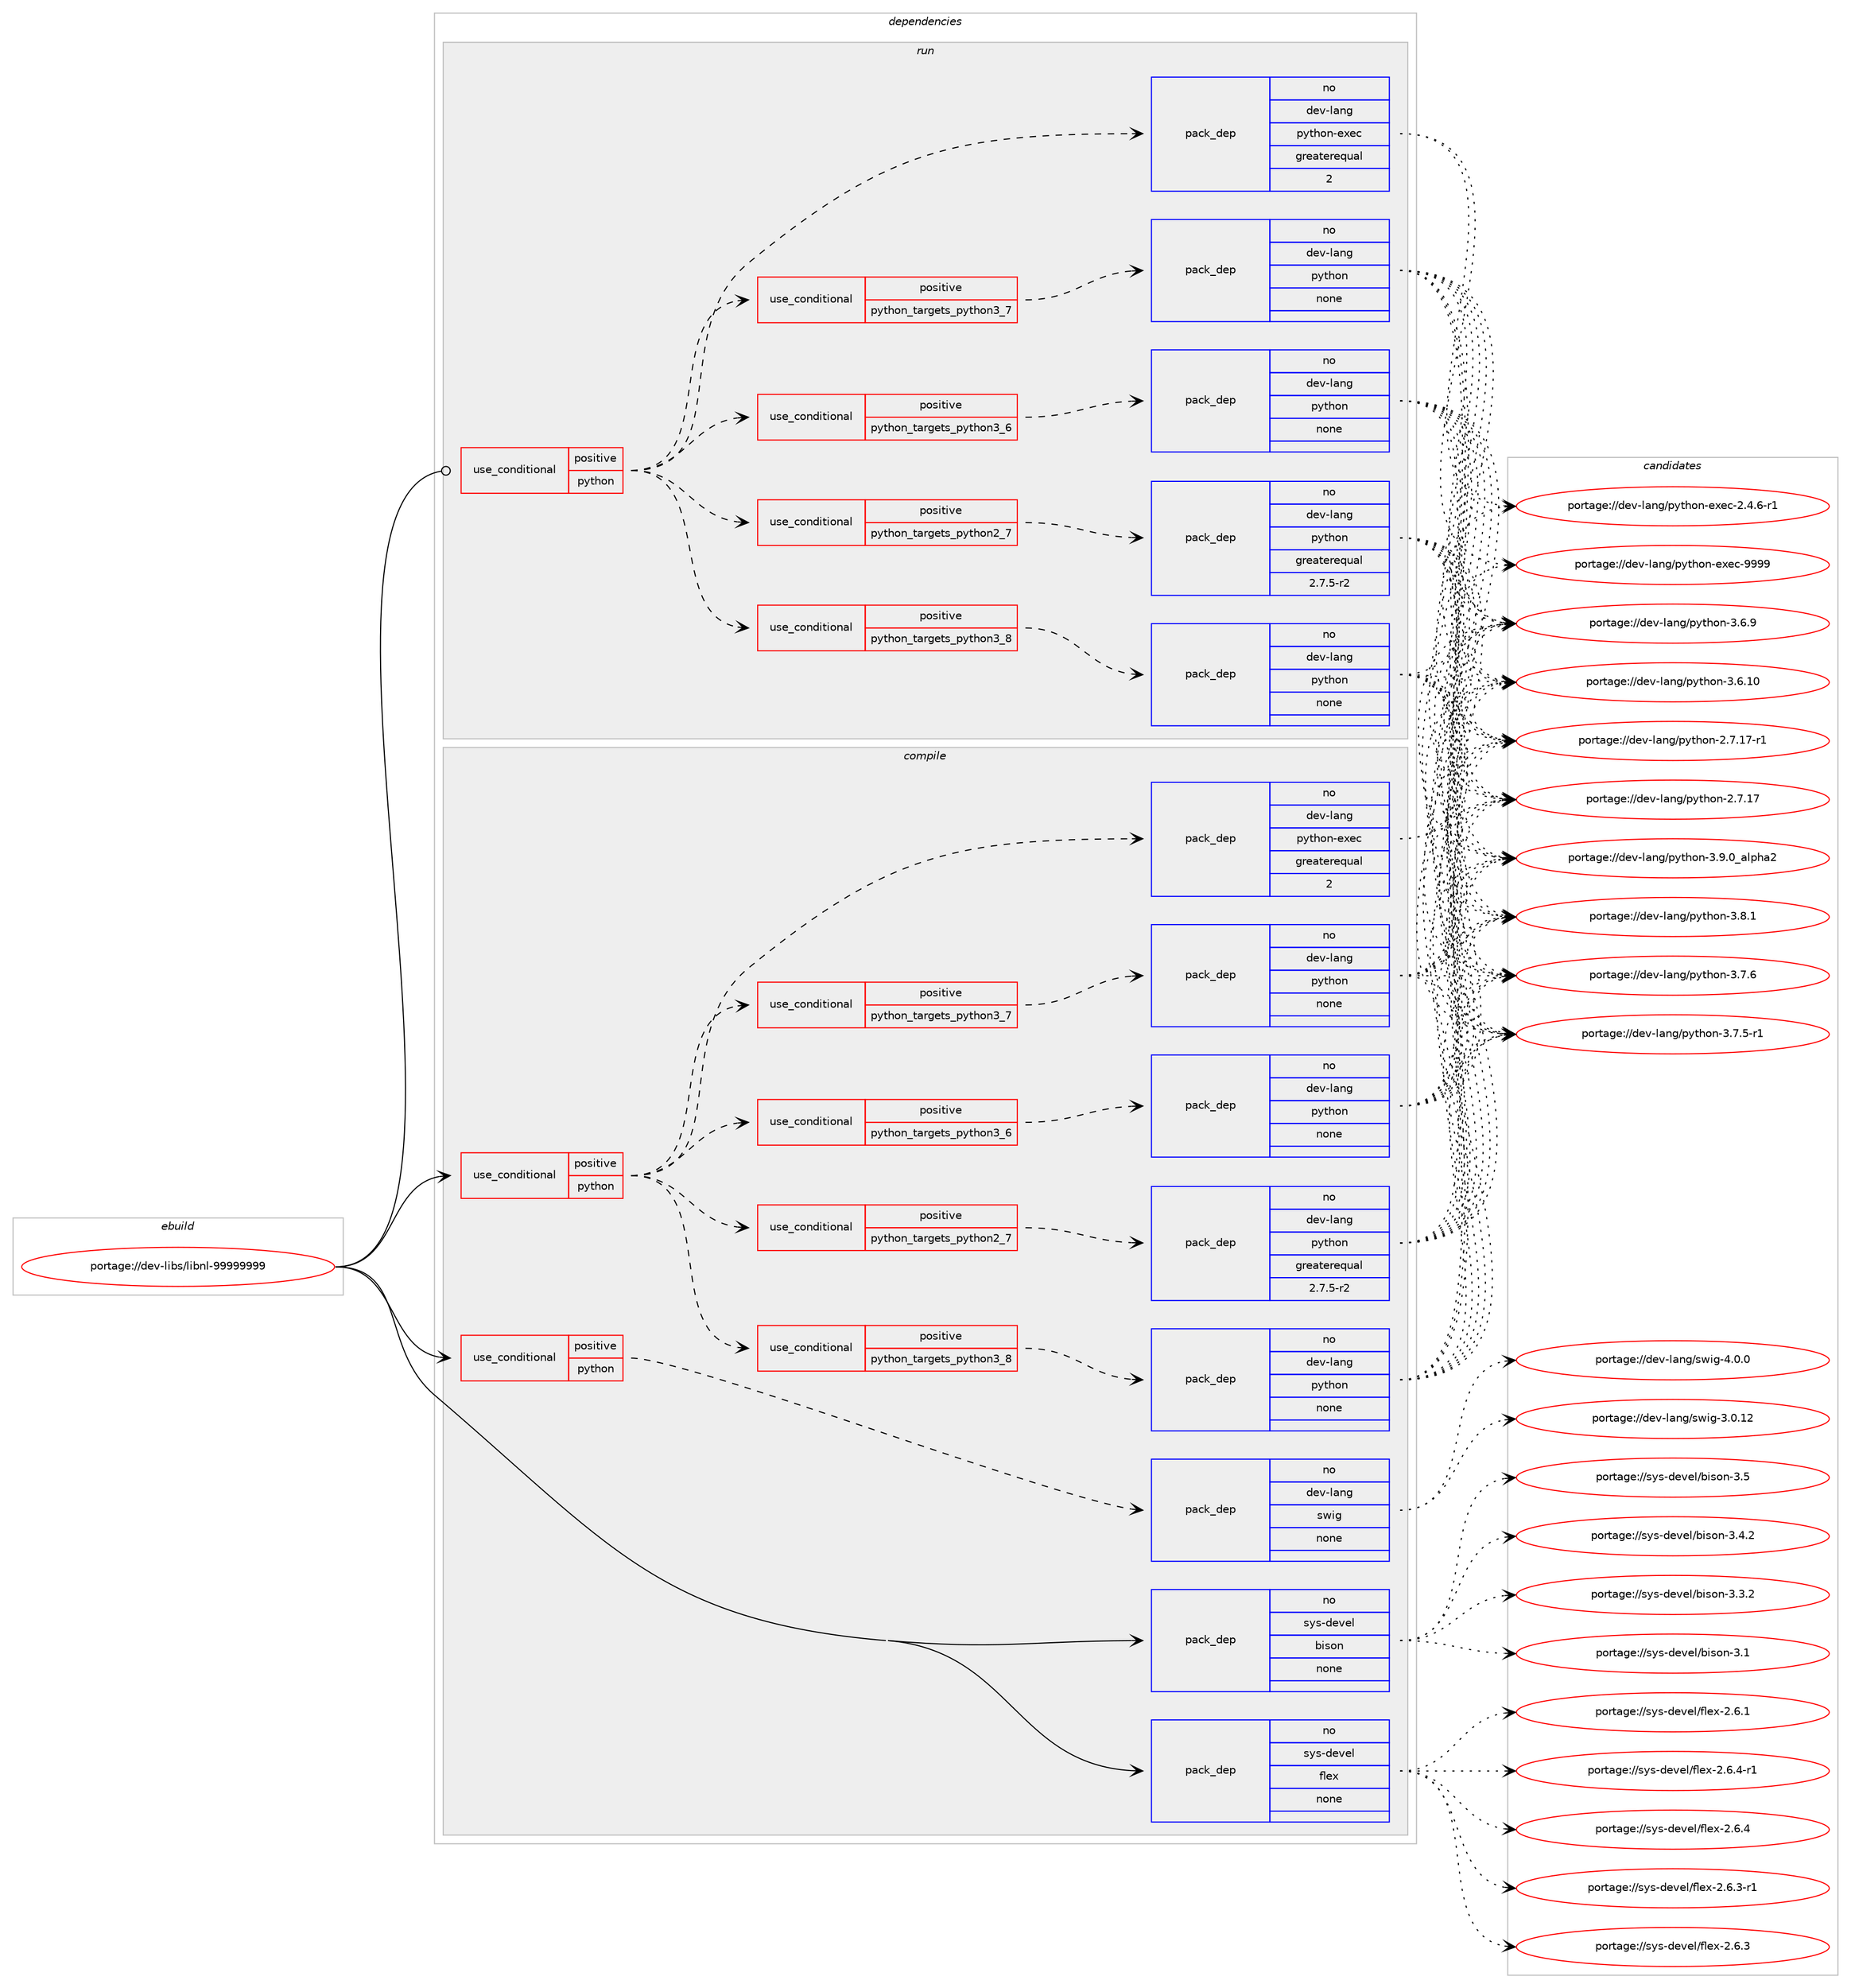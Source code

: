 digraph prolog {

# *************
# Graph options
# *************

newrank=true;
concentrate=true;
compound=true;
graph [rankdir=LR,fontname=Helvetica,fontsize=10,ranksep=1.5];#, ranksep=2.5, nodesep=0.2];
edge  [arrowhead=vee];
node  [fontname=Helvetica,fontsize=10];

# **********
# The ebuild
# **********

subgraph cluster_leftcol {
color=gray;
label=<<i>ebuild</i>>;
id [label="portage://dev-libs/libnl-99999999", color=red, width=4, href="../dev-libs/libnl-99999999.svg"];
}

# ****************
# The dependencies
# ****************

subgraph cluster_midcol {
color=gray;
label=<<i>dependencies</i>>;
subgraph cluster_compile {
fillcolor="#eeeeee";
style=filled;
label=<<i>compile</i>>;
subgraph cond125098 {
dependency511585 [label=<<TABLE BORDER="0" CELLBORDER="1" CELLSPACING="0" CELLPADDING="4"><TR><TD ROWSPAN="3" CELLPADDING="10">use_conditional</TD></TR><TR><TD>positive</TD></TR><TR><TD>python</TD></TR></TABLE>>, shape=none, color=red];
subgraph cond125099 {
dependency511586 [label=<<TABLE BORDER="0" CELLBORDER="1" CELLSPACING="0" CELLPADDING="4"><TR><TD ROWSPAN="3" CELLPADDING="10">use_conditional</TD></TR><TR><TD>positive</TD></TR><TR><TD>python_targets_python2_7</TD></TR></TABLE>>, shape=none, color=red];
subgraph pack381237 {
dependency511587 [label=<<TABLE BORDER="0" CELLBORDER="1" CELLSPACING="0" CELLPADDING="4" WIDTH="220"><TR><TD ROWSPAN="6" CELLPADDING="30">pack_dep</TD></TR><TR><TD WIDTH="110">no</TD></TR><TR><TD>dev-lang</TD></TR><TR><TD>python</TD></TR><TR><TD>greaterequal</TD></TR><TR><TD>2.7.5-r2</TD></TR></TABLE>>, shape=none, color=blue];
}
dependency511586:e -> dependency511587:w [weight=20,style="dashed",arrowhead="vee"];
}
dependency511585:e -> dependency511586:w [weight=20,style="dashed",arrowhead="vee"];
subgraph cond125100 {
dependency511588 [label=<<TABLE BORDER="0" CELLBORDER="1" CELLSPACING="0" CELLPADDING="4"><TR><TD ROWSPAN="3" CELLPADDING="10">use_conditional</TD></TR><TR><TD>positive</TD></TR><TR><TD>python_targets_python3_6</TD></TR></TABLE>>, shape=none, color=red];
subgraph pack381238 {
dependency511589 [label=<<TABLE BORDER="0" CELLBORDER="1" CELLSPACING="0" CELLPADDING="4" WIDTH="220"><TR><TD ROWSPAN="6" CELLPADDING="30">pack_dep</TD></TR><TR><TD WIDTH="110">no</TD></TR><TR><TD>dev-lang</TD></TR><TR><TD>python</TD></TR><TR><TD>none</TD></TR><TR><TD></TD></TR></TABLE>>, shape=none, color=blue];
}
dependency511588:e -> dependency511589:w [weight=20,style="dashed",arrowhead="vee"];
}
dependency511585:e -> dependency511588:w [weight=20,style="dashed",arrowhead="vee"];
subgraph cond125101 {
dependency511590 [label=<<TABLE BORDER="0" CELLBORDER="1" CELLSPACING="0" CELLPADDING="4"><TR><TD ROWSPAN="3" CELLPADDING="10">use_conditional</TD></TR><TR><TD>positive</TD></TR><TR><TD>python_targets_python3_7</TD></TR></TABLE>>, shape=none, color=red];
subgraph pack381239 {
dependency511591 [label=<<TABLE BORDER="0" CELLBORDER="1" CELLSPACING="0" CELLPADDING="4" WIDTH="220"><TR><TD ROWSPAN="6" CELLPADDING="30">pack_dep</TD></TR><TR><TD WIDTH="110">no</TD></TR><TR><TD>dev-lang</TD></TR><TR><TD>python</TD></TR><TR><TD>none</TD></TR><TR><TD></TD></TR></TABLE>>, shape=none, color=blue];
}
dependency511590:e -> dependency511591:w [weight=20,style="dashed",arrowhead="vee"];
}
dependency511585:e -> dependency511590:w [weight=20,style="dashed",arrowhead="vee"];
subgraph cond125102 {
dependency511592 [label=<<TABLE BORDER="0" CELLBORDER="1" CELLSPACING="0" CELLPADDING="4"><TR><TD ROWSPAN="3" CELLPADDING="10">use_conditional</TD></TR><TR><TD>positive</TD></TR><TR><TD>python_targets_python3_8</TD></TR></TABLE>>, shape=none, color=red];
subgraph pack381240 {
dependency511593 [label=<<TABLE BORDER="0" CELLBORDER="1" CELLSPACING="0" CELLPADDING="4" WIDTH="220"><TR><TD ROWSPAN="6" CELLPADDING="30">pack_dep</TD></TR><TR><TD WIDTH="110">no</TD></TR><TR><TD>dev-lang</TD></TR><TR><TD>python</TD></TR><TR><TD>none</TD></TR><TR><TD></TD></TR></TABLE>>, shape=none, color=blue];
}
dependency511592:e -> dependency511593:w [weight=20,style="dashed",arrowhead="vee"];
}
dependency511585:e -> dependency511592:w [weight=20,style="dashed",arrowhead="vee"];
subgraph pack381241 {
dependency511594 [label=<<TABLE BORDER="0" CELLBORDER="1" CELLSPACING="0" CELLPADDING="4" WIDTH="220"><TR><TD ROWSPAN="6" CELLPADDING="30">pack_dep</TD></TR><TR><TD WIDTH="110">no</TD></TR><TR><TD>dev-lang</TD></TR><TR><TD>python-exec</TD></TR><TR><TD>greaterequal</TD></TR><TR><TD>2</TD></TR></TABLE>>, shape=none, color=blue];
}
dependency511585:e -> dependency511594:w [weight=20,style="dashed",arrowhead="vee"];
}
id:e -> dependency511585:w [weight=20,style="solid",arrowhead="vee"];
subgraph cond125103 {
dependency511595 [label=<<TABLE BORDER="0" CELLBORDER="1" CELLSPACING="0" CELLPADDING="4"><TR><TD ROWSPAN="3" CELLPADDING="10">use_conditional</TD></TR><TR><TD>positive</TD></TR><TR><TD>python</TD></TR></TABLE>>, shape=none, color=red];
subgraph pack381242 {
dependency511596 [label=<<TABLE BORDER="0" CELLBORDER="1" CELLSPACING="0" CELLPADDING="4" WIDTH="220"><TR><TD ROWSPAN="6" CELLPADDING="30">pack_dep</TD></TR><TR><TD WIDTH="110">no</TD></TR><TR><TD>dev-lang</TD></TR><TR><TD>swig</TD></TR><TR><TD>none</TD></TR><TR><TD></TD></TR></TABLE>>, shape=none, color=blue];
}
dependency511595:e -> dependency511596:w [weight=20,style="dashed",arrowhead="vee"];
}
id:e -> dependency511595:w [weight=20,style="solid",arrowhead="vee"];
subgraph pack381243 {
dependency511597 [label=<<TABLE BORDER="0" CELLBORDER="1" CELLSPACING="0" CELLPADDING="4" WIDTH="220"><TR><TD ROWSPAN="6" CELLPADDING="30">pack_dep</TD></TR><TR><TD WIDTH="110">no</TD></TR><TR><TD>sys-devel</TD></TR><TR><TD>bison</TD></TR><TR><TD>none</TD></TR><TR><TD></TD></TR></TABLE>>, shape=none, color=blue];
}
id:e -> dependency511597:w [weight=20,style="solid",arrowhead="vee"];
subgraph pack381244 {
dependency511598 [label=<<TABLE BORDER="0" CELLBORDER="1" CELLSPACING="0" CELLPADDING="4" WIDTH="220"><TR><TD ROWSPAN="6" CELLPADDING="30">pack_dep</TD></TR><TR><TD WIDTH="110">no</TD></TR><TR><TD>sys-devel</TD></TR><TR><TD>flex</TD></TR><TR><TD>none</TD></TR><TR><TD></TD></TR></TABLE>>, shape=none, color=blue];
}
id:e -> dependency511598:w [weight=20,style="solid",arrowhead="vee"];
}
subgraph cluster_compileandrun {
fillcolor="#eeeeee";
style=filled;
label=<<i>compile and run</i>>;
}
subgraph cluster_run {
fillcolor="#eeeeee";
style=filled;
label=<<i>run</i>>;
subgraph cond125104 {
dependency511599 [label=<<TABLE BORDER="0" CELLBORDER="1" CELLSPACING="0" CELLPADDING="4"><TR><TD ROWSPAN="3" CELLPADDING="10">use_conditional</TD></TR><TR><TD>positive</TD></TR><TR><TD>python</TD></TR></TABLE>>, shape=none, color=red];
subgraph cond125105 {
dependency511600 [label=<<TABLE BORDER="0" CELLBORDER="1" CELLSPACING="0" CELLPADDING="4"><TR><TD ROWSPAN="3" CELLPADDING="10">use_conditional</TD></TR><TR><TD>positive</TD></TR><TR><TD>python_targets_python2_7</TD></TR></TABLE>>, shape=none, color=red];
subgraph pack381245 {
dependency511601 [label=<<TABLE BORDER="0" CELLBORDER="1" CELLSPACING="0" CELLPADDING="4" WIDTH="220"><TR><TD ROWSPAN="6" CELLPADDING="30">pack_dep</TD></TR><TR><TD WIDTH="110">no</TD></TR><TR><TD>dev-lang</TD></TR><TR><TD>python</TD></TR><TR><TD>greaterequal</TD></TR><TR><TD>2.7.5-r2</TD></TR></TABLE>>, shape=none, color=blue];
}
dependency511600:e -> dependency511601:w [weight=20,style="dashed",arrowhead="vee"];
}
dependency511599:e -> dependency511600:w [weight=20,style="dashed",arrowhead="vee"];
subgraph cond125106 {
dependency511602 [label=<<TABLE BORDER="0" CELLBORDER="1" CELLSPACING="0" CELLPADDING="4"><TR><TD ROWSPAN="3" CELLPADDING="10">use_conditional</TD></TR><TR><TD>positive</TD></TR><TR><TD>python_targets_python3_6</TD></TR></TABLE>>, shape=none, color=red];
subgraph pack381246 {
dependency511603 [label=<<TABLE BORDER="0" CELLBORDER="1" CELLSPACING="0" CELLPADDING="4" WIDTH="220"><TR><TD ROWSPAN="6" CELLPADDING="30">pack_dep</TD></TR><TR><TD WIDTH="110">no</TD></TR><TR><TD>dev-lang</TD></TR><TR><TD>python</TD></TR><TR><TD>none</TD></TR><TR><TD></TD></TR></TABLE>>, shape=none, color=blue];
}
dependency511602:e -> dependency511603:w [weight=20,style="dashed",arrowhead="vee"];
}
dependency511599:e -> dependency511602:w [weight=20,style="dashed",arrowhead="vee"];
subgraph cond125107 {
dependency511604 [label=<<TABLE BORDER="0" CELLBORDER="1" CELLSPACING="0" CELLPADDING="4"><TR><TD ROWSPAN="3" CELLPADDING="10">use_conditional</TD></TR><TR><TD>positive</TD></TR><TR><TD>python_targets_python3_7</TD></TR></TABLE>>, shape=none, color=red];
subgraph pack381247 {
dependency511605 [label=<<TABLE BORDER="0" CELLBORDER="1" CELLSPACING="0" CELLPADDING="4" WIDTH="220"><TR><TD ROWSPAN="6" CELLPADDING="30">pack_dep</TD></TR><TR><TD WIDTH="110">no</TD></TR><TR><TD>dev-lang</TD></TR><TR><TD>python</TD></TR><TR><TD>none</TD></TR><TR><TD></TD></TR></TABLE>>, shape=none, color=blue];
}
dependency511604:e -> dependency511605:w [weight=20,style="dashed",arrowhead="vee"];
}
dependency511599:e -> dependency511604:w [weight=20,style="dashed",arrowhead="vee"];
subgraph cond125108 {
dependency511606 [label=<<TABLE BORDER="0" CELLBORDER="1" CELLSPACING="0" CELLPADDING="4"><TR><TD ROWSPAN="3" CELLPADDING="10">use_conditional</TD></TR><TR><TD>positive</TD></TR><TR><TD>python_targets_python3_8</TD></TR></TABLE>>, shape=none, color=red];
subgraph pack381248 {
dependency511607 [label=<<TABLE BORDER="0" CELLBORDER="1" CELLSPACING="0" CELLPADDING="4" WIDTH="220"><TR><TD ROWSPAN="6" CELLPADDING="30">pack_dep</TD></TR><TR><TD WIDTH="110">no</TD></TR><TR><TD>dev-lang</TD></TR><TR><TD>python</TD></TR><TR><TD>none</TD></TR><TR><TD></TD></TR></TABLE>>, shape=none, color=blue];
}
dependency511606:e -> dependency511607:w [weight=20,style="dashed",arrowhead="vee"];
}
dependency511599:e -> dependency511606:w [weight=20,style="dashed",arrowhead="vee"];
subgraph pack381249 {
dependency511608 [label=<<TABLE BORDER="0" CELLBORDER="1" CELLSPACING="0" CELLPADDING="4" WIDTH="220"><TR><TD ROWSPAN="6" CELLPADDING="30">pack_dep</TD></TR><TR><TD WIDTH="110">no</TD></TR><TR><TD>dev-lang</TD></TR><TR><TD>python-exec</TD></TR><TR><TD>greaterequal</TD></TR><TR><TD>2</TD></TR></TABLE>>, shape=none, color=blue];
}
dependency511599:e -> dependency511608:w [weight=20,style="dashed",arrowhead="vee"];
}
id:e -> dependency511599:w [weight=20,style="solid",arrowhead="odot"];
}
}

# **************
# The candidates
# **************

subgraph cluster_choices {
rank=same;
color=gray;
label=<<i>candidates</i>>;

subgraph choice381237 {
color=black;
nodesep=1;
choice10010111845108971101034711212111610411111045514657464895971081121049750 [label="portage://dev-lang/python-3.9.0_alpha2", color=red, width=4,href="../dev-lang/python-3.9.0_alpha2.svg"];
choice100101118451089711010347112121116104111110455146564649 [label="portage://dev-lang/python-3.8.1", color=red, width=4,href="../dev-lang/python-3.8.1.svg"];
choice100101118451089711010347112121116104111110455146554654 [label="portage://dev-lang/python-3.7.6", color=red, width=4,href="../dev-lang/python-3.7.6.svg"];
choice1001011184510897110103471121211161041111104551465546534511449 [label="portage://dev-lang/python-3.7.5-r1", color=red, width=4,href="../dev-lang/python-3.7.5-r1.svg"];
choice100101118451089711010347112121116104111110455146544657 [label="portage://dev-lang/python-3.6.9", color=red, width=4,href="../dev-lang/python-3.6.9.svg"];
choice10010111845108971101034711212111610411111045514654464948 [label="portage://dev-lang/python-3.6.10", color=red, width=4,href="../dev-lang/python-3.6.10.svg"];
choice100101118451089711010347112121116104111110455046554649554511449 [label="portage://dev-lang/python-2.7.17-r1", color=red, width=4,href="../dev-lang/python-2.7.17-r1.svg"];
choice10010111845108971101034711212111610411111045504655464955 [label="portage://dev-lang/python-2.7.17", color=red, width=4,href="../dev-lang/python-2.7.17.svg"];
dependency511587:e -> choice10010111845108971101034711212111610411111045514657464895971081121049750:w [style=dotted,weight="100"];
dependency511587:e -> choice100101118451089711010347112121116104111110455146564649:w [style=dotted,weight="100"];
dependency511587:e -> choice100101118451089711010347112121116104111110455146554654:w [style=dotted,weight="100"];
dependency511587:e -> choice1001011184510897110103471121211161041111104551465546534511449:w [style=dotted,weight="100"];
dependency511587:e -> choice100101118451089711010347112121116104111110455146544657:w [style=dotted,weight="100"];
dependency511587:e -> choice10010111845108971101034711212111610411111045514654464948:w [style=dotted,weight="100"];
dependency511587:e -> choice100101118451089711010347112121116104111110455046554649554511449:w [style=dotted,weight="100"];
dependency511587:e -> choice10010111845108971101034711212111610411111045504655464955:w [style=dotted,weight="100"];
}
subgraph choice381238 {
color=black;
nodesep=1;
choice10010111845108971101034711212111610411111045514657464895971081121049750 [label="portage://dev-lang/python-3.9.0_alpha2", color=red, width=4,href="../dev-lang/python-3.9.0_alpha2.svg"];
choice100101118451089711010347112121116104111110455146564649 [label="portage://dev-lang/python-3.8.1", color=red, width=4,href="../dev-lang/python-3.8.1.svg"];
choice100101118451089711010347112121116104111110455146554654 [label="portage://dev-lang/python-3.7.6", color=red, width=4,href="../dev-lang/python-3.7.6.svg"];
choice1001011184510897110103471121211161041111104551465546534511449 [label="portage://dev-lang/python-3.7.5-r1", color=red, width=4,href="../dev-lang/python-3.7.5-r1.svg"];
choice100101118451089711010347112121116104111110455146544657 [label="portage://dev-lang/python-3.6.9", color=red, width=4,href="../dev-lang/python-3.6.9.svg"];
choice10010111845108971101034711212111610411111045514654464948 [label="portage://dev-lang/python-3.6.10", color=red, width=4,href="../dev-lang/python-3.6.10.svg"];
choice100101118451089711010347112121116104111110455046554649554511449 [label="portage://dev-lang/python-2.7.17-r1", color=red, width=4,href="../dev-lang/python-2.7.17-r1.svg"];
choice10010111845108971101034711212111610411111045504655464955 [label="portage://dev-lang/python-2.7.17", color=red, width=4,href="../dev-lang/python-2.7.17.svg"];
dependency511589:e -> choice10010111845108971101034711212111610411111045514657464895971081121049750:w [style=dotted,weight="100"];
dependency511589:e -> choice100101118451089711010347112121116104111110455146564649:w [style=dotted,weight="100"];
dependency511589:e -> choice100101118451089711010347112121116104111110455146554654:w [style=dotted,weight="100"];
dependency511589:e -> choice1001011184510897110103471121211161041111104551465546534511449:w [style=dotted,weight="100"];
dependency511589:e -> choice100101118451089711010347112121116104111110455146544657:w [style=dotted,weight="100"];
dependency511589:e -> choice10010111845108971101034711212111610411111045514654464948:w [style=dotted,weight="100"];
dependency511589:e -> choice100101118451089711010347112121116104111110455046554649554511449:w [style=dotted,weight="100"];
dependency511589:e -> choice10010111845108971101034711212111610411111045504655464955:w [style=dotted,weight="100"];
}
subgraph choice381239 {
color=black;
nodesep=1;
choice10010111845108971101034711212111610411111045514657464895971081121049750 [label="portage://dev-lang/python-3.9.0_alpha2", color=red, width=4,href="../dev-lang/python-3.9.0_alpha2.svg"];
choice100101118451089711010347112121116104111110455146564649 [label="portage://dev-lang/python-3.8.1", color=red, width=4,href="../dev-lang/python-3.8.1.svg"];
choice100101118451089711010347112121116104111110455146554654 [label="portage://dev-lang/python-3.7.6", color=red, width=4,href="../dev-lang/python-3.7.6.svg"];
choice1001011184510897110103471121211161041111104551465546534511449 [label="portage://dev-lang/python-3.7.5-r1", color=red, width=4,href="../dev-lang/python-3.7.5-r1.svg"];
choice100101118451089711010347112121116104111110455146544657 [label="portage://dev-lang/python-3.6.9", color=red, width=4,href="../dev-lang/python-3.6.9.svg"];
choice10010111845108971101034711212111610411111045514654464948 [label="portage://dev-lang/python-3.6.10", color=red, width=4,href="../dev-lang/python-3.6.10.svg"];
choice100101118451089711010347112121116104111110455046554649554511449 [label="portage://dev-lang/python-2.7.17-r1", color=red, width=4,href="../dev-lang/python-2.7.17-r1.svg"];
choice10010111845108971101034711212111610411111045504655464955 [label="portage://dev-lang/python-2.7.17", color=red, width=4,href="../dev-lang/python-2.7.17.svg"];
dependency511591:e -> choice10010111845108971101034711212111610411111045514657464895971081121049750:w [style=dotted,weight="100"];
dependency511591:e -> choice100101118451089711010347112121116104111110455146564649:w [style=dotted,weight="100"];
dependency511591:e -> choice100101118451089711010347112121116104111110455146554654:w [style=dotted,weight="100"];
dependency511591:e -> choice1001011184510897110103471121211161041111104551465546534511449:w [style=dotted,weight="100"];
dependency511591:e -> choice100101118451089711010347112121116104111110455146544657:w [style=dotted,weight="100"];
dependency511591:e -> choice10010111845108971101034711212111610411111045514654464948:w [style=dotted,weight="100"];
dependency511591:e -> choice100101118451089711010347112121116104111110455046554649554511449:w [style=dotted,weight="100"];
dependency511591:e -> choice10010111845108971101034711212111610411111045504655464955:w [style=dotted,weight="100"];
}
subgraph choice381240 {
color=black;
nodesep=1;
choice10010111845108971101034711212111610411111045514657464895971081121049750 [label="portage://dev-lang/python-3.9.0_alpha2", color=red, width=4,href="../dev-lang/python-3.9.0_alpha2.svg"];
choice100101118451089711010347112121116104111110455146564649 [label="portage://dev-lang/python-3.8.1", color=red, width=4,href="../dev-lang/python-3.8.1.svg"];
choice100101118451089711010347112121116104111110455146554654 [label="portage://dev-lang/python-3.7.6", color=red, width=4,href="../dev-lang/python-3.7.6.svg"];
choice1001011184510897110103471121211161041111104551465546534511449 [label="portage://dev-lang/python-3.7.5-r1", color=red, width=4,href="../dev-lang/python-3.7.5-r1.svg"];
choice100101118451089711010347112121116104111110455146544657 [label="portage://dev-lang/python-3.6.9", color=red, width=4,href="../dev-lang/python-3.6.9.svg"];
choice10010111845108971101034711212111610411111045514654464948 [label="portage://dev-lang/python-3.6.10", color=red, width=4,href="../dev-lang/python-3.6.10.svg"];
choice100101118451089711010347112121116104111110455046554649554511449 [label="portage://dev-lang/python-2.7.17-r1", color=red, width=4,href="../dev-lang/python-2.7.17-r1.svg"];
choice10010111845108971101034711212111610411111045504655464955 [label="portage://dev-lang/python-2.7.17", color=red, width=4,href="../dev-lang/python-2.7.17.svg"];
dependency511593:e -> choice10010111845108971101034711212111610411111045514657464895971081121049750:w [style=dotted,weight="100"];
dependency511593:e -> choice100101118451089711010347112121116104111110455146564649:w [style=dotted,weight="100"];
dependency511593:e -> choice100101118451089711010347112121116104111110455146554654:w [style=dotted,weight="100"];
dependency511593:e -> choice1001011184510897110103471121211161041111104551465546534511449:w [style=dotted,weight="100"];
dependency511593:e -> choice100101118451089711010347112121116104111110455146544657:w [style=dotted,weight="100"];
dependency511593:e -> choice10010111845108971101034711212111610411111045514654464948:w [style=dotted,weight="100"];
dependency511593:e -> choice100101118451089711010347112121116104111110455046554649554511449:w [style=dotted,weight="100"];
dependency511593:e -> choice10010111845108971101034711212111610411111045504655464955:w [style=dotted,weight="100"];
}
subgraph choice381241 {
color=black;
nodesep=1;
choice10010111845108971101034711212111610411111045101120101994557575757 [label="portage://dev-lang/python-exec-9999", color=red, width=4,href="../dev-lang/python-exec-9999.svg"];
choice10010111845108971101034711212111610411111045101120101994550465246544511449 [label="portage://dev-lang/python-exec-2.4.6-r1", color=red, width=4,href="../dev-lang/python-exec-2.4.6-r1.svg"];
dependency511594:e -> choice10010111845108971101034711212111610411111045101120101994557575757:w [style=dotted,weight="100"];
dependency511594:e -> choice10010111845108971101034711212111610411111045101120101994550465246544511449:w [style=dotted,weight="100"];
}
subgraph choice381242 {
color=black;
nodesep=1;
choice100101118451089711010347115119105103455246484648 [label="portage://dev-lang/swig-4.0.0", color=red, width=4,href="../dev-lang/swig-4.0.0.svg"];
choice10010111845108971101034711511910510345514648464950 [label="portage://dev-lang/swig-3.0.12", color=red, width=4,href="../dev-lang/swig-3.0.12.svg"];
dependency511596:e -> choice100101118451089711010347115119105103455246484648:w [style=dotted,weight="100"];
dependency511596:e -> choice10010111845108971101034711511910510345514648464950:w [style=dotted,weight="100"];
}
subgraph choice381243 {
color=black;
nodesep=1;
choice11512111545100101118101108479810511511111045514653 [label="portage://sys-devel/bison-3.5", color=red, width=4,href="../sys-devel/bison-3.5.svg"];
choice115121115451001011181011084798105115111110455146524650 [label="portage://sys-devel/bison-3.4.2", color=red, width=4,href="../sys-devel/bison-3.4.2.svg"];
choice115121115451001011181011084798105115111110455146514650 [label="portage://sys-devel/bison-3.3.2", color=red, width=4,href="../sys-devel/bison-3.3.2.svg"];
choice11512111545100101118101108479810511511111045514649 [label="portage://sys-devel/bison-3.1", color=red, width=4,href="../sys-devel/bison-3.1.svg"];
dependency511597:e -> choice11512111545100101118101108479810511511111045514653:w [style=dotted,weight="100"];
dependency511597:e -> choice115121115451001011181011084798105115111110455146524650:w [style=dotted,weight="100"];
dependency511597:e -> choice115121115451001011181011084798105115111110455146514650:w [style=dotted,weight="100"];
dependency511597:e -> choice11512111545100101118101108479810511511111045514649:w [style=dotted,weight="100"];
}
subgraph choice381244 {
color=black;
nodesep=1;
choice11512111545100101118101108471021081011204550465446524511449 [label="portage://sys-devel/flex-2.6.4-r1", color=red, width=4,href="../sys-devel/flex-2.6.4-r1.svg"];
choice1151211154510010111810110847102108101120455046544652 [label="portage://sys-devel/flex-2.6.4", color=red, width=4,href="../sys-devel/flex-2.6.4.svg"];
choice11512111545100101118101108471021081011204550465446514511449 [label="portage://sys-devel/flex-2.6.3-r1", color=red, width=4,href="../sys-devel/flex-2.6.3-r1.svg"];
choice1151211154510010111810110847102108101120455046544651 [label="portage://sys-devel/flex-2.6.3", color=red, width=4,href="../sys-devel/flex-2.6.3.svg"];
choice1151211154510010111810110847102108101120455046544649 [label="portage://sys-devel/flex-2.6.1", color=red, width=4,href="../sys-devel/flex-2.6.1.svg"];
dependency511598:e -> choice11512111545100101118101108471021081011204550465446524511449:w [style=dotted,weight="100"];
dependency511598:e -> choice1151211154510010111810110847102108101120455046544652:w [style=dotted,weight="100"];
dependency511598:e -> choice11512111545100101118101108471021081011204550465446514511449:w [style=dotted,weight="100"];
dependency511598:e -> choice1151211154510010111810110847102108101120455046544651:w [style=dotted,weight="100"];
dependency511598:e -> choice1151211154510010111810110847102108101120455046544649:w [style=dotted,weight="100"];
}
subgraph choice381245 {
color=black;
nodesep=1;
choice10010111845108971101034711212111610411111045514657464895971081121049750 [label="portage://dev-lang/python-3.9.0_alpha2", color=red, width=4,href="../dev-lang/python-3.9.0_alpha2.svg"];
choice100101118451089711010347112121116104111110455146564649 [label="portage://dev-lang/python-3.8.1", color=red, width=4,href="../dev-lang/python-3.8.1.svg"];
choice100101118451089711010347112121116104111110455146554654 [label="portage://dev-lang/python-3.7.6", color=red, width=4,href="../dev-lang/python-3.7.6.svg"];
choice1001011184510897110103471121211161041111104551465546534511449 [label="portage://dev-lang/python-3.7.5-r1", color=red, width=4,href="../dev-lang/python-3.7.5-r1.svg"];
choice100101118451089711010347112121116104111110455146544657 [label="portage://dev-lang/python-3.6.9", color=red, width=4,href="../dev-lang/python-3.6.9.svg"];
choice10010111845108971101034711212111610411111045514654464948 [label="portage://dev-lang/python-3.6.10", color=red, width=4,href="../dev-lang/python-3.6.10.svg"];
choice100101118451089711010347112121116104111110455046554649554511449 [label="portage://dev-lang/python-2.7.17-r1", color=red, width=4,href="../dev-lang/python-2.7.17-r1.svg"];
choice10010111845108971101034711212111610411111045504655464955 [label="portage://dev-lang/python-2.7.17", color=red, width=4,href="../dev-lang/python-2.7.17.svg"];
dependency511601:e -> choice10010111845108971101034711212111610411111045514657464895971081121049750:w [style=dotted,weight="100"];
dependency511601:e -> choice100101118451089711010347112121116104111110455146564649:w [style=dotted,weight="100"];
dependency511601:e -> choice100101118451089711010347112121116104111110455146554654:w [style=dotted,weight="100"];
dependency511601:e -> choice1001011184510897110103471121211161041111104551465546534511449:w [style=dotted,weight="100"];
dependency511601:e -> choice100101118451089711010347112121116104111110455146544657:w [style=dotted,weight="100"];
dependency511601:e -> choice10010111845108971101034711212111610411111045514654464948:w [style=dotted,weight="100"];
dependency511601:e -> choice100101118451089711010347112121116104111110455046554649554511449:w [style=dotted,weight="100"];
dependency511601:e -> choice10010111845108971101034711212111610411111045504655464955:w [style=dotted,weight="100"];
}
subgraph choice381246 {
color=black;
nodesep=1;
choice10010111845108971101034711212111610411111045514657464895971081121049750 [label="portage://dev-lang/python-3.9.0_alpha2", color=red, width=4,href="../dev-lang/python-3.9.0_alpha2.svg"];
choice100101118451089711010347112121116104111110455146564649 [label="portage://dev-lang/python-3.8.1", color=red, width=4,href="../dev-lang/python-3.8.1.svg"];
choice100101118451089711010347112121116104111110455146554654 [label="portage://dev-lang/python-3.7.6", color=red, width=4,href="../dev-lang/python-3.7.6.svg"];
choice1001011184510897110103471121211161041111104551465546534511449 [label="portage://dev-lang/python-3.7.5-r1", color=red, width=4,href="../dev-lang/python-3.7.5-r1.svg"];
choice100101118451089711010347112121116104111110455146544657 [label="portage://dev-lang/python-3.6.9", color=red, width=4,href="../dev-lang/python-3.6.9.svg"];
choice10010111845108971101034711212111610411111045514654464948 [label="portage://dev-lang/python-3.6.10", color=red, width=4,href="../dev-lang/python-3.6.10.svg"];
choice100101118451089711010347112121116104111110455046554649554511449 [label="portage://dev-lang/python-2.7.17-r1", color=red, width=4,href="../dev-lang/python-2.7.17-r1.svg"];
choice10010111845108971101034711212111610411111045504655464955 [label="portage://dev-lang/python-2.7.17", color=red, width=4,href="../dev-lang/python-2.7.17.svg"];
dependency511603:e -> choice10010111845108971101034711212111610411111045514657464895971081121049750:w [style=dotted,weight="100"];
dependency511603:e -> choice100101118451089711010347112121116104111110455146564649:w [style=dotted,weight="100"];
dependency511603:e -> choice100101118451089711010347112121116104111110455146554654:w [style=dotted,weight="100"];
dependency511603:e -> choice1001011184510897110103471121211161041111104551465546534511449:w [style=dotted,weight="100"];
dependency511603:e -> choice100101118451089711010347112121116104111110455146544657:w [style=dotted,weight="100"];
dependency511603:e -> choice10010111845108971101034711212111610411111045514654464948:w [style=dotted,weight="100"];
dependency511603:e -> choice100101118451089711010347112121116104111110455046554649554511449:w [style=dotted,weight="100"];
dependency511603:e -> choice10010111845108971101034711212111610411111045504655464955:w [style=dotted,weight="100"];
}
subgraph choice381247 {
color=black;
nodesep=1;
choice10010111845108971101034711212111610411111045514657464895971081121049750 [label="portage://dev-lang/python-3.9.0_alpha2", color=red, width=4,href="../dev-lang/python-3.9.0_alpha2.svg"];
choice100101118451089711010347112121116104111110455146564649 [label="portage://dev-lang/python-3.8.1", color=red, width=4,href="../dev-lang/python-3.8.1.svg"];
choice100101118451089711010347112121116104111110455146554654 [label="portage://dev-lang/python-3.7.6", color=red, width=4,href="../dev-lang/python-3.7.6.svg"];
choice1001011184510897110103471121211161041111104551465546534511449 [label="portage://dev-lang/python-3.7.5-r1", color=red, width=4,href="../dev-lang/python-3.7.5-r1.svg"];
choice100101118451089711010347112121116104111110455146544657 [label="portage://dev-lang/python-3.6.9", color=red, width=4,href="../dev-lang/python-3.6.9.svg"];
choice10010111845108971101034711212111610411111045514654464948 [label="portage://dev-lang/python-3.6.10", color=red, width=4,href="../dev-lang/python-3.6.10.svg"];
choice100101118451089711010347112121116104111110455046554649554511449 [label="portage://dev-lang/python-2.7.17-r1", color=red, width=4,href="../dev-lang/python-2.7.17-r1.svg"];
choice10010111845108971101034711212111610411111045504655464955 [label="portage://dev-lang/python-2.7.17", color=red, width=4,href="../dev-lang/python-2.7.17.svg"];
dependency511605:e -> choice10010111845108971101034711212111610411111045514657464895971081121049750:w [style=dotted,weight="100"];
dependency511605:e -> choice100101118451089711010347112121116104111110455146564649:w [style=dotted,weight="100"];
dependency511605:e -> choice100101118451089711010347112121116104111110455146554654:w [style=dotted,weight="100"];
dependency511605:e -> choice1001011184510897110103471121211161041111104551465546534511449:w [style=dotted,weight="100"];
dependency511605:e -> choice100101118451089711010347112121116104111110455146544657:w [style=dotted,weight="100"];
dependency511605:e -> choice10010111845108971101034711212111610411111045514654464948:w [style=dotted,weight="100"];
dependency511605:e -> choice100101118451089711010347112121116104111110455046554649554511449:w [style=dotted,weight="100"];
dependency511605:e -> choice10010111845108971101034711212111610411111045504655464955:w [style=dotted,weight="100"];
}
subgraph choice381248 {
color=black;
nodesep=1;
choice10010111845108971101034711212111610411111045514657464895971081121049750 [label="portage://dev-lang/python-3.9.0_alpha2", color=red, width=4,href="../dev-lang/python-3.9.0_alpha2.svg"];
choice100101118451089711010347112121116104111110455146564649 [label="portage://dev-lang/python-3.8.1", color=red, width=4,href="../dev-lang/python-3.8.1.svg"];
choice100101118451089711010347112121116104111110455146554654 [label="portage://dev-lang/python-3.7.6", color=red, width=4,href="../dev-lang/python-3.7.6.svg"];
choice1001011184510897110103471121211161041111104551465546534511449 [label="portage://dev-lang/python-3.7.5-r1", color=red, width=4,href="../dev-lang/python-3.7.5-r1.svg"];
choice100101118451089711010347112121116104111110455146544657 [label="portage://dev-lang/python-3.6.9", color=red, width=4,href="../dev-lang/python-3.6.9.svg"];
choice10010111845108971101034711212111610411111045514654464948 [label="portage://dev-lang/python-3.6.10", color=red, width=4,href="../dev-lang/python-3.6.10.svg"];
choice100101118451089711010347112121116104111110455046554649554511449 [label="portage://dev-lang/python-2.7.17-r1", color=red, width=4,href="../dev-lang/python-2.7.17-r1.svg"];
choice10010111845108971101034711212111610411111045504655464955 [label="portage://dev-lang/python-2.7.17", color=red, width=4,href="../dev-lang/python-2.7.17.svg"];
dependency511607:e -> choice10010111845108971101034711212111610411111045514657464895971081121049750:w [style=dotted,weight="100"];
dependency511607:e -> choice100101118451089711010347112121116104111110455146564649:w [style=dotted,weight="100"];
dependency511607:e -> choice100101118451089711010347112121116104111110455146554654:w [style=dotted,weight="100"];
dependency511607:e -> choice1001011184510897110103471121211161041111104551465546534511449:w [style=dotted,weight="100"];
dependency511607:e -> choice100101118451089711010347112121116104111110455146544657:w [style=dotted,weight="100"];
dependency511607:e -> choice10010111845108971101034711212111610411111045514654464948:w [style=dotted,weight="100"];
dependency511607:e -> choice100101118451089711010347112121116104111110455046554649554511449:w [style=dotted,weight="100"];
dependency511607:e -> choice10010111845108971101034711212111610411111045504655464955:w [style=dotted,weight="100"];
}
subgraph choice381249 {
color=black;
nodesep=1;
choice10010111845108971101034711212111610411111045101120101994557575757 [label="portage://dev-lang/python-exec-9999", color=red, width=4,href="../dev-lang/python-exec-9999.svg"];
choice10010111845108971101034711212111610411111045101120101994550465246544511449 [label="portage://dev-lang/python-exec-2.4.6-r1", color=red, width=4,href="../dev-lang/python-exec-2.4.6-r1.svg"];
dependency511608:e -> choice10010111845108971101034711212111610411111045101120101994557575757:w [style=dotted,weight="100"];
dependency511608:e -> choice10010111845108971101034711212111610411111045101120101994550465246544511449:w [style=dotted,weight="100"];
}
}

}
